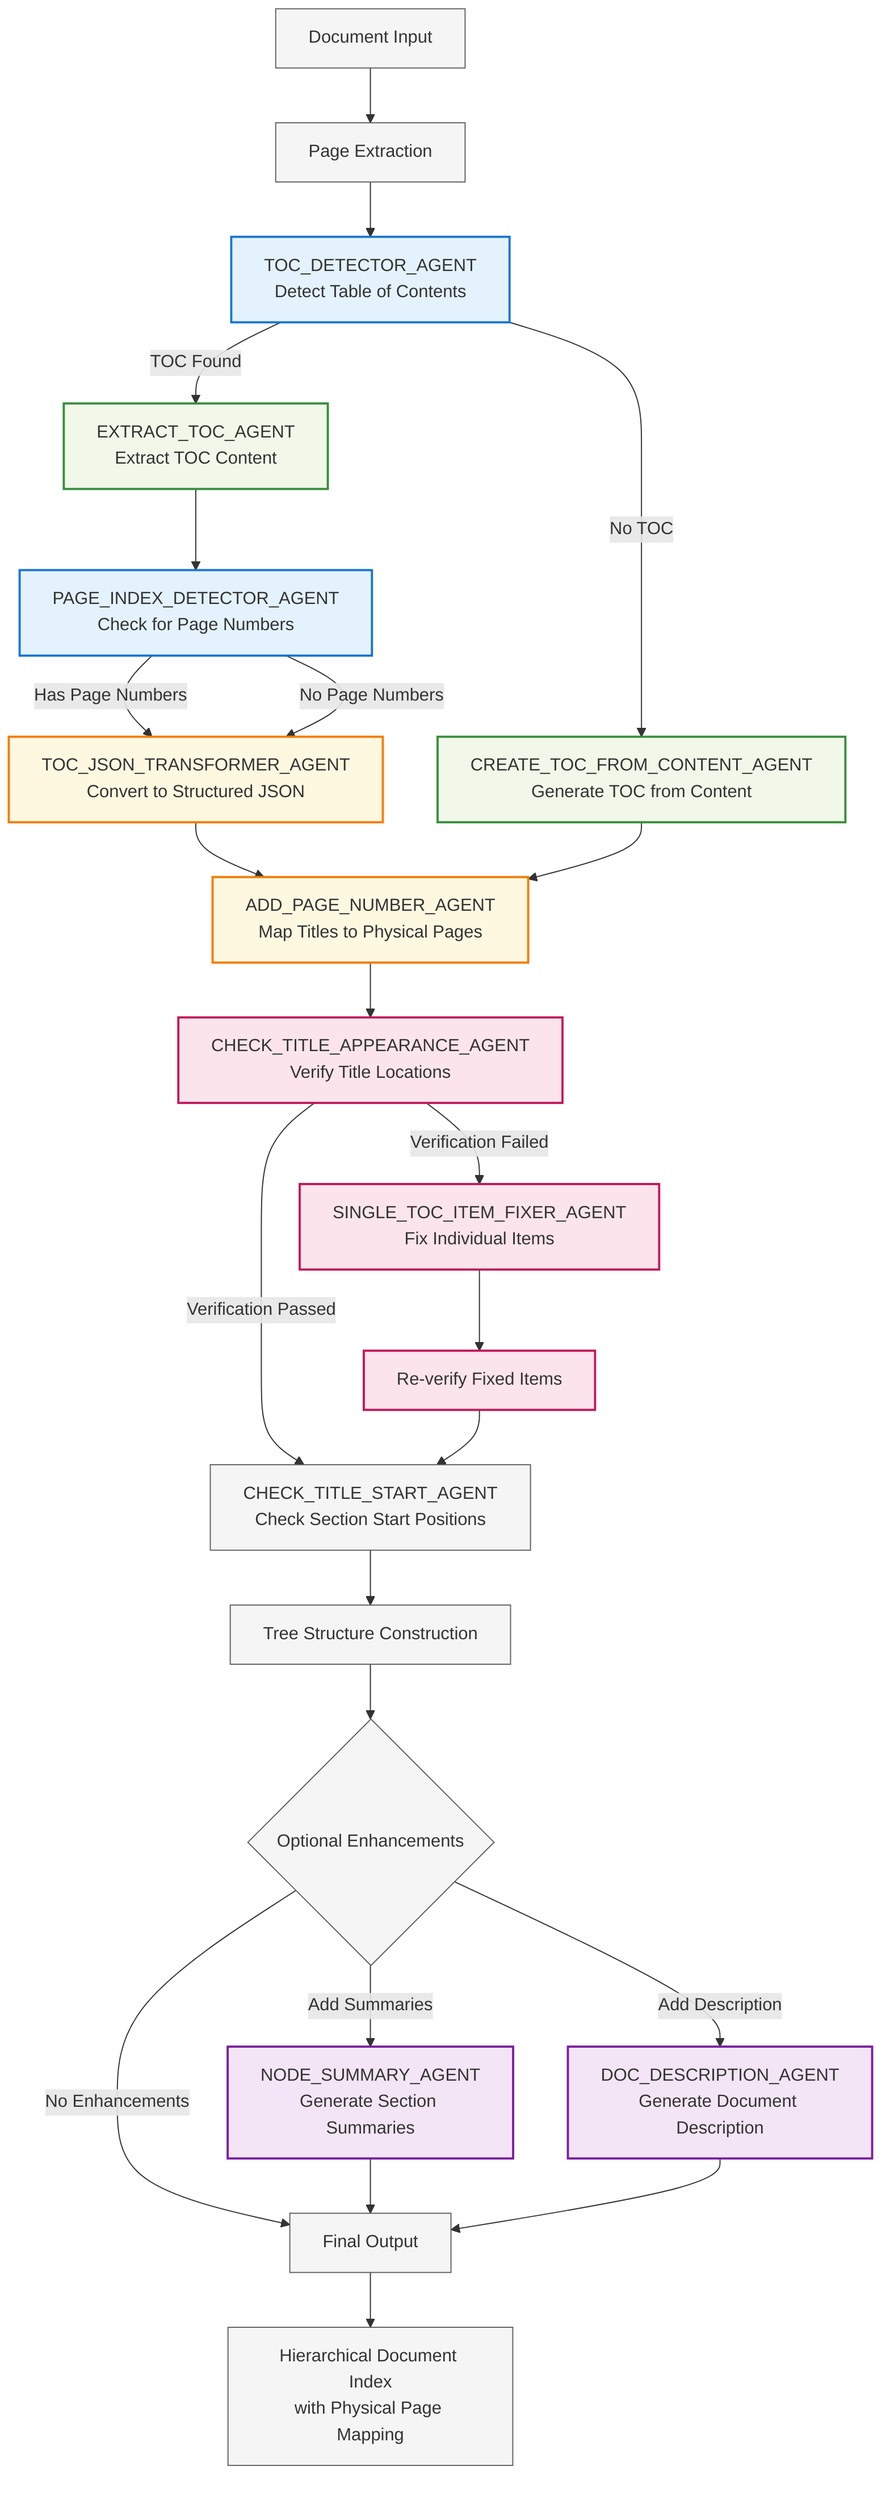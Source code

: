 graph TD
    A[Document Input] --> B[Page Extraction]
    B --> C[TOC_DETECTOR_AGENT<br/>Detect Table of Contents]
    
    C -->|TOC Found| D[EXTRACT_TOC_AGENT<br/>Extract TOC Content]
    C -->|No TOC| E[CREATE_TOC_FROM_CONTENT_AGENT<br/>Generate TOC from Content]
    
    D --> F[PAGE_INDEX_DETECTOR_AGENT<br/>Check for Page Numbers]
    
    F -->|Has Page Numbers| G[TOC_JSON_TRANSFORMER_AGENT<br/>Convert to Structured JSON]
    F -->|No Page Numbers| G
    
    G --> H[ADD_PAGE_NUMBER_AGENT<br/>Map Titles to Physical Pages]
    E --> H
    
    H --> I[CHECK_TITLE_APPEARANCE_AGENT<br/>Verify Title Locations]
    
    I -->|Verification Failed| J[SINGLE_TOC_ITEM_FIXER_AGENT<br/>Fix Individual Items]
    I -->|Verification Passed| K[CHECK_TITLE_START_AGENT<br/>Check Section Start Positions]
    
    J --> L[Re-verify Fixed Items]
    L --> K
    
    K --> M[Tree Structure Construction]
    
    M --> N{Optional Enhancements}
    
    N -->|Add Summaries| O[NODE_SUMMARY_AGENT<br/>Generate Section Summaries]
    N -->|Add Description| P[DOC_DESCRIPTION_AGENT<br/>Generate Document Description]
    N -->|No Enhancements| Q[Final Output]
    
    O --> Q
    P --> Q
    
    Q --> R[Hierarchical Document Index<br/>with Physical Page Mapping]
    
    %% Styling for agent types
    classDef detectionAgent fill:#e3f2fd,stroke:#1976d2,stroke-width:2px
    classDef extractionAgent fill:#f1f8e9,stroke:#388e3c,stroke-width:2px
    classDef transformationAgent fill:#fff8e1,stroke:#f57c00,stroke-width:2px
    classDef verificationAgent fill:#fce4ec,stroke:#c2185b,stroke-width:2px
    classDef enhancementAgent fill:#f3e5f5,stroke:#7b1fa2,stroke-width:2px
    classDef dataFlow fill:#f5f5f5,stroke:#616161,stroke-width:1px
    
    class C,F detectionAgent
    class D,E extractionAgent
    class G,H transformationAgent
    class I,J,L verificationAgent
    class O,P enhancementAgent
    class A,B,K,M,N,Q,R dataFlow